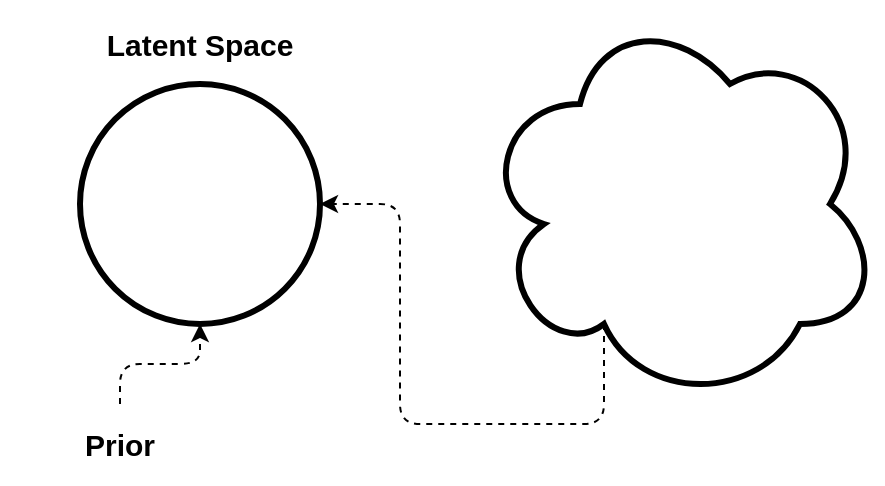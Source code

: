 <mxfile version="13.0.3" type="device"><diagram id="RaU84sREjbWlBdTlZ5F_" name="Page-1"><mxGraphModel dx="1086" dy="806" grid="1" gridSize="10" guides="1" tooltips="1" connect="1" arrows="1" fold="1" page="1" pageScale="1" pageWidth="850" pageHeight="1100" math="0" shadow="0"><root><mxCell id="0"/><mxCell id="1" parent="0"/><mxCell id="zHKEkx1nXk-RPwF228-M-1" value="" style="ellipse;whiteSpace=wrap;html=1;aspect=fixed;strokeWidth=3;fillColor=none;" vertex="1" parent="1"><mxGeometry x="120" y="280" width="120" height="120" as="geometry"/></mxCell><mxCell id="zHKEkx1nXk-RPwF228-M-2" value="Latent Space" style="text;html=1;strokeColor=none;fillColor=none;align=center;verticalAlign=middle;whiteSpace=wrap;rounded=0;fontStyle=1;fontSize=15;" vertex="1" parent="1"><mxGeometry x="120" y="240" width="120" height="40" as="geometry"/></mxCell><mxCell id="zHKEkx1nXk-RPwF228-M-5" style="edgeStyle=orthogonalEdgeStyle;orthogonalLoop=1;jettySize=auto;html=1;fontSize=15;rounded=1;dashed=1;" edge="1" parent="1" source="zHKEkx1nXk-RPwF228-M-4" target="zHKEkx1nXk-RPwF228-M-1"><mxGeometry relative="1" as="geometry"/></mxCell><mxCell id="zHKEkx1nXk-RPwF228-M-4" value="Prior" style="text;html=1;strokeColor=none;fillColor=none;align=center;verticalAlign=middle;whiteSpace=wrap;rounded=0;fontSize=15;fontStyle=1" vertex="1" parent="1"><mxGeometry x="80" y="440" width="120" height="40" as="geometry"/></mxCell><mxCell id="zHKEkx1nXk-RPwF228-M-7" style="edgeStyle=orthogonalEdgeStyle;rounded=1;orthogonalLoop=1;jettySize=auto;html=1;exitX=0.31;exitY=0.8;exitDx=0;exitDy=0;exitPerimeter=0;dashed=1;fontSize=15;" edge="1" parent="1" source="zHKEkx1nXk-RPwF228-M-6" target="zHKEkx1nXk-RPwF228-M-1"><mxGeometry relative="1" as="geometry"><Array as="points"><mxPoint x="382" y="450"/><mxPoint x="280" y="450"/><mxPoint x="280" y="340"/></Array></mxGeometry></mxCell><mxCell id="zHKEkx1nXk-RPwF228-M-6" value="" style="ellipse;shape=cloud;whiteSpace=wrap;html=1;strokeWidth=3;fillColor=none;fontSize=15;" vertex="1" parent="1"><mxGeometry x="320" y="240" width="200" height="200" as="geometry"/></mxCell></root></mxGraphModel></diagram></mxfile>
